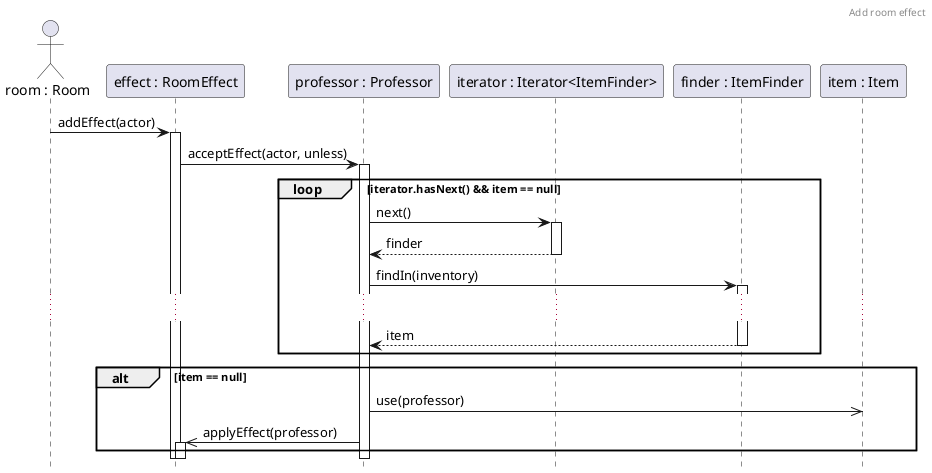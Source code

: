 @startuml AddRoomEffect
header Add room effect
hide footbox

actor room as "room : Room"
participant effect as "effect : RoomEffect"
participant prof as "professor : Professor"
participant iter as "iterator : Iterator<ItemFinder>"
participant finder as "finder : ItemFinder"
participant item as "item : Item"

room -> effect ++ : addEffect(actor)
effect -> prof ++ : acceptEffect(actor, unless)

loop iterator.hasNext() && item == null
    prof -> iter ++: next()
    return finder

    prof -> finder ++ : findIn(inventory)
    ' itt van egy rész, ami sokkal kényelmesebb templatelhető ItemFinderrel
    ...

    return item
end

alt item == null
    prof ->> item : use(professor)
    prof ->> effect ++: applyEffect(professor)
    ' ezt részletezik a gas meg a wet esetén a dolgok
end

' student-re meg ctrl+c ctrl+v

@enduml